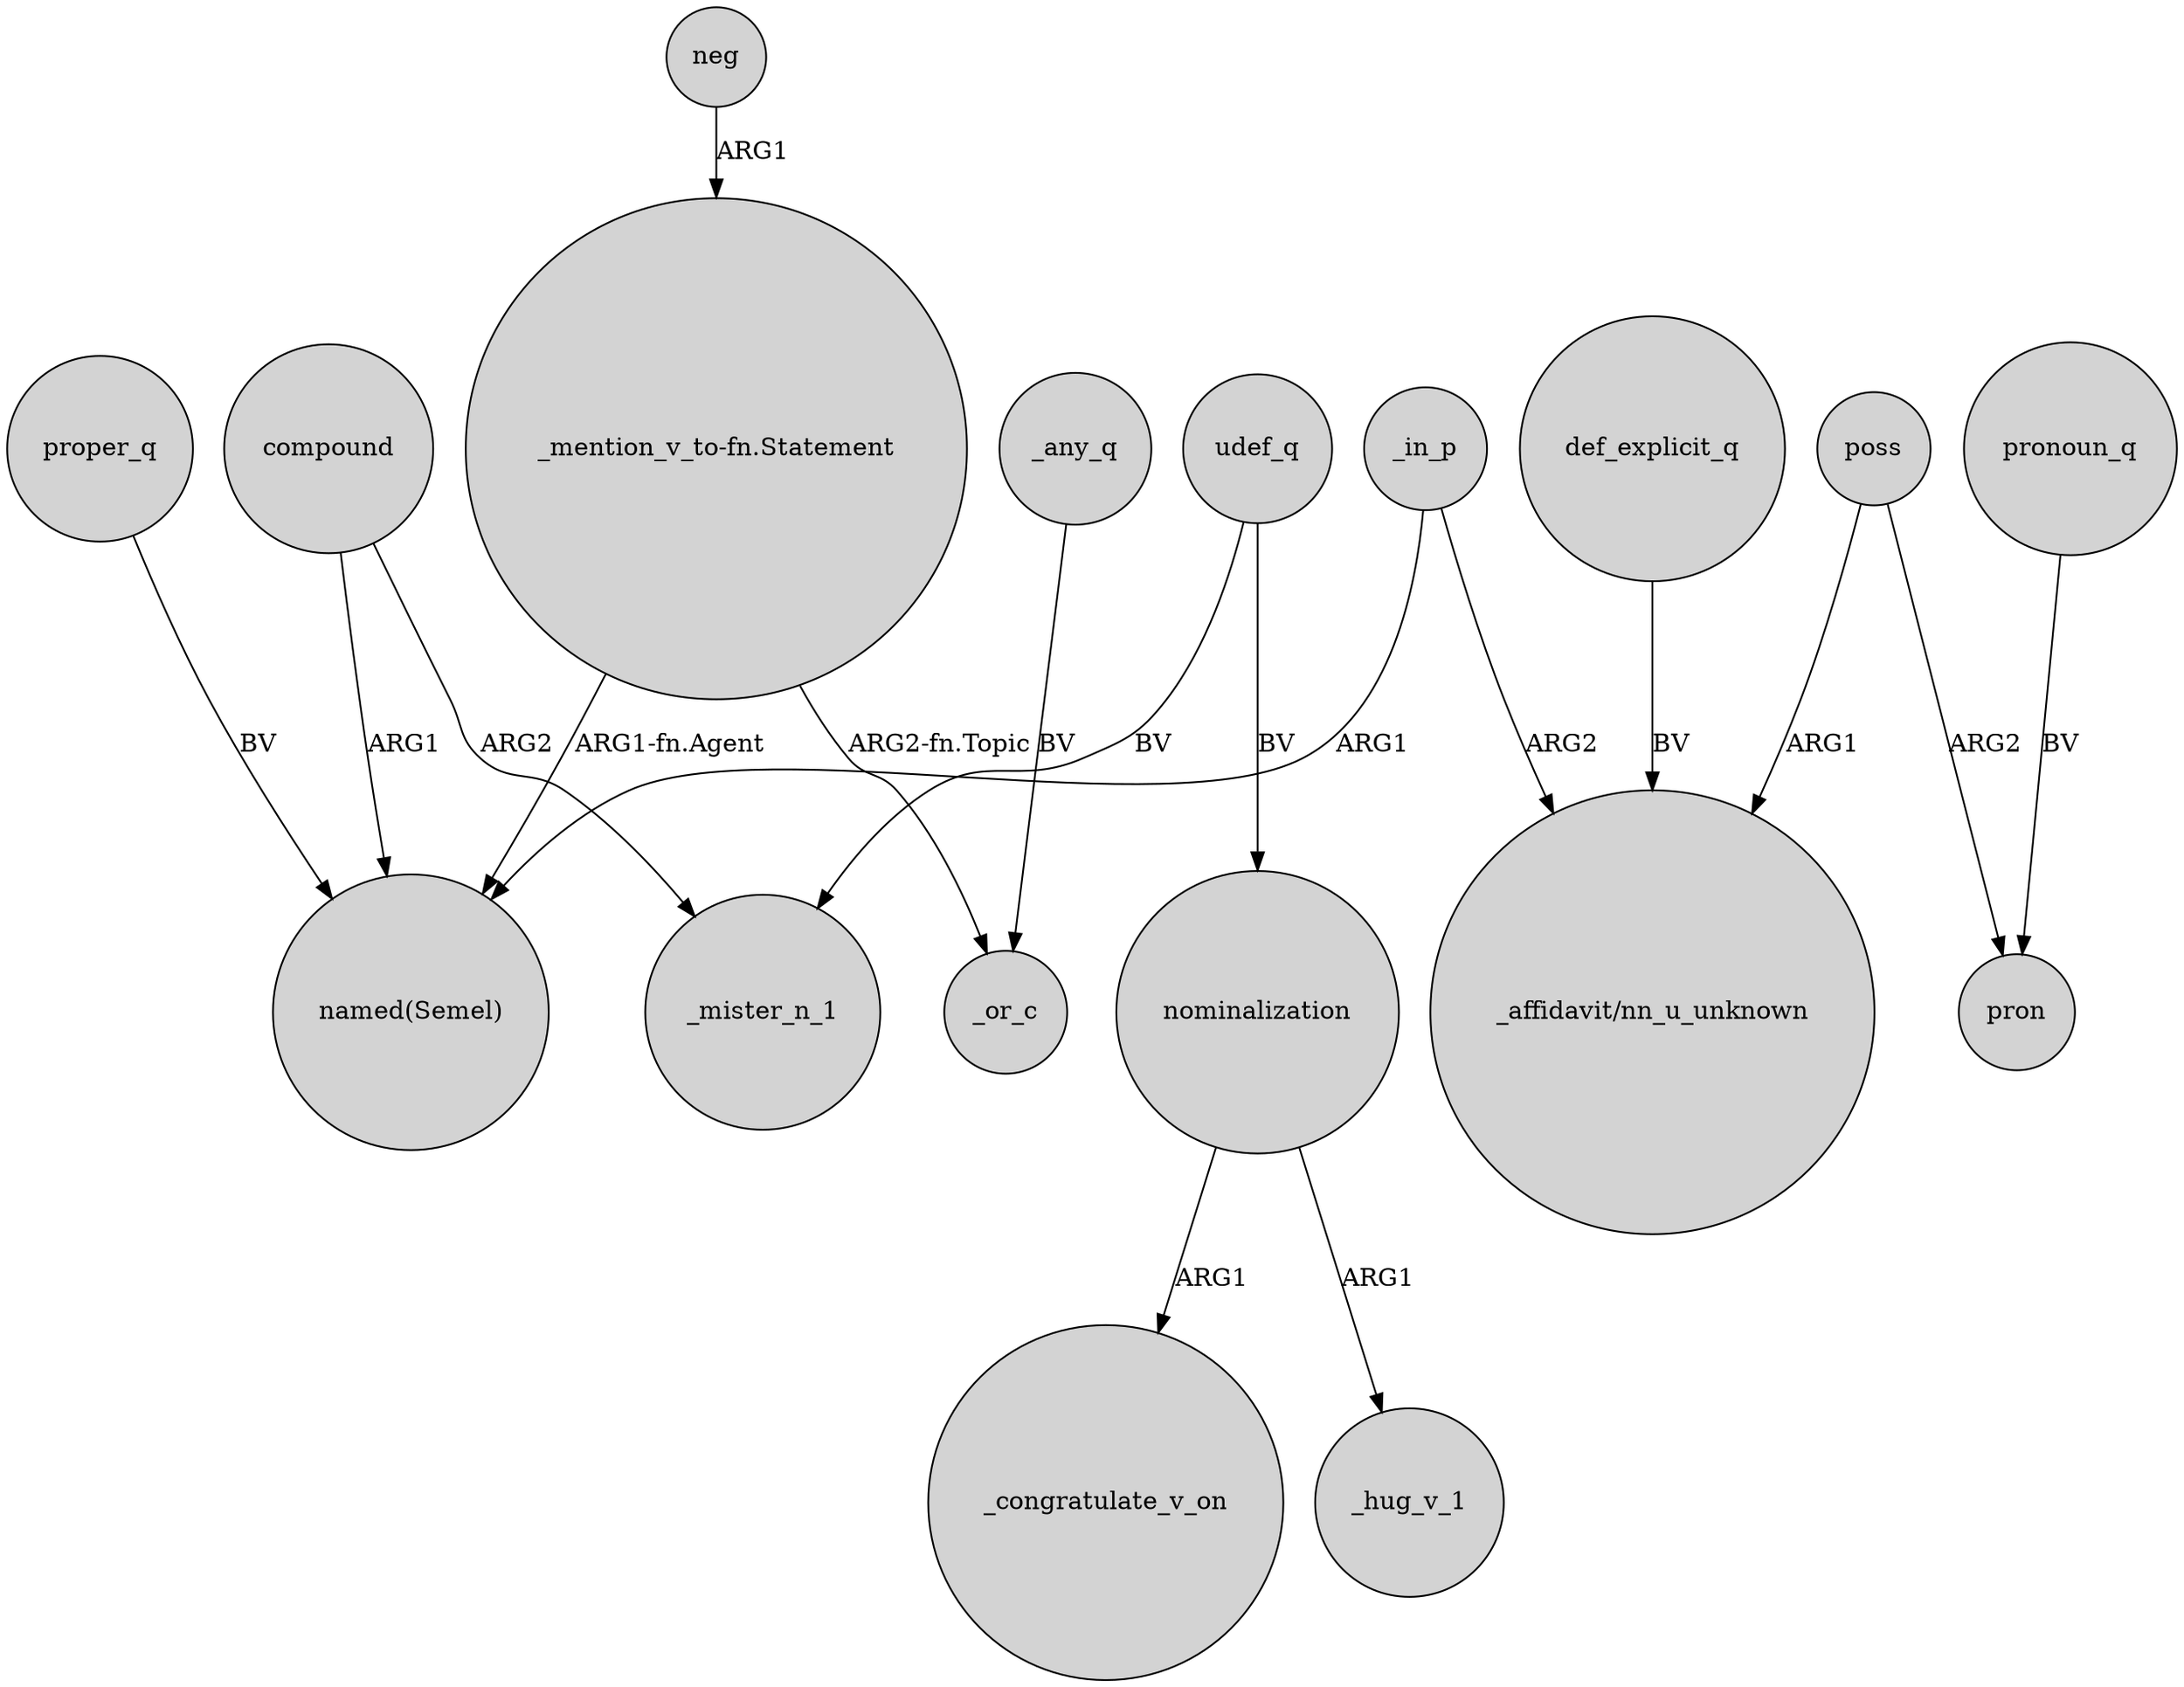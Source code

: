 digraph {
	node [shape=circle style=filled]
	"_mention_v_to-fn.Statement" -> "named(Semel)" [label="ARG1-fn.Agent"]
	udef_q -> _mister_n_1 [label=BV]
	nominalization -> _congratulate_v_on [label=ARG1]
	_any_q -> _or_c [label=BV]
	nominalization -> _hug_v_1 [label=ARG1]
	compound -> "named(Semel)" [label=ARG1]
	def_explicit_q -> "_affidavit/nn_u_unknown" [label=BV]
	poss -> pron [label=ARG2]
	_in_p -> "_affidavit/nn_u_unknown" [label=ARG2]
	"_mention_v_to-fn.Statement" -> _or_c [label="ARG2-fn.Topic"]
	proper_q -> "named(Semel)" [label=BV]
	_in_p -> "named(Semel)" [label=ARG1]
	neg -> "_mention_v_to-fn.Statement" [label=ARG1]
	poss -> "_affidavit/nn_u_unknown" [label=ARG1]
	udef_q -> nominalization [label=BV]
	compound -> _mister_n_1 [label=ARG2]
	pronoun_q -> pron [label=BV]
}
